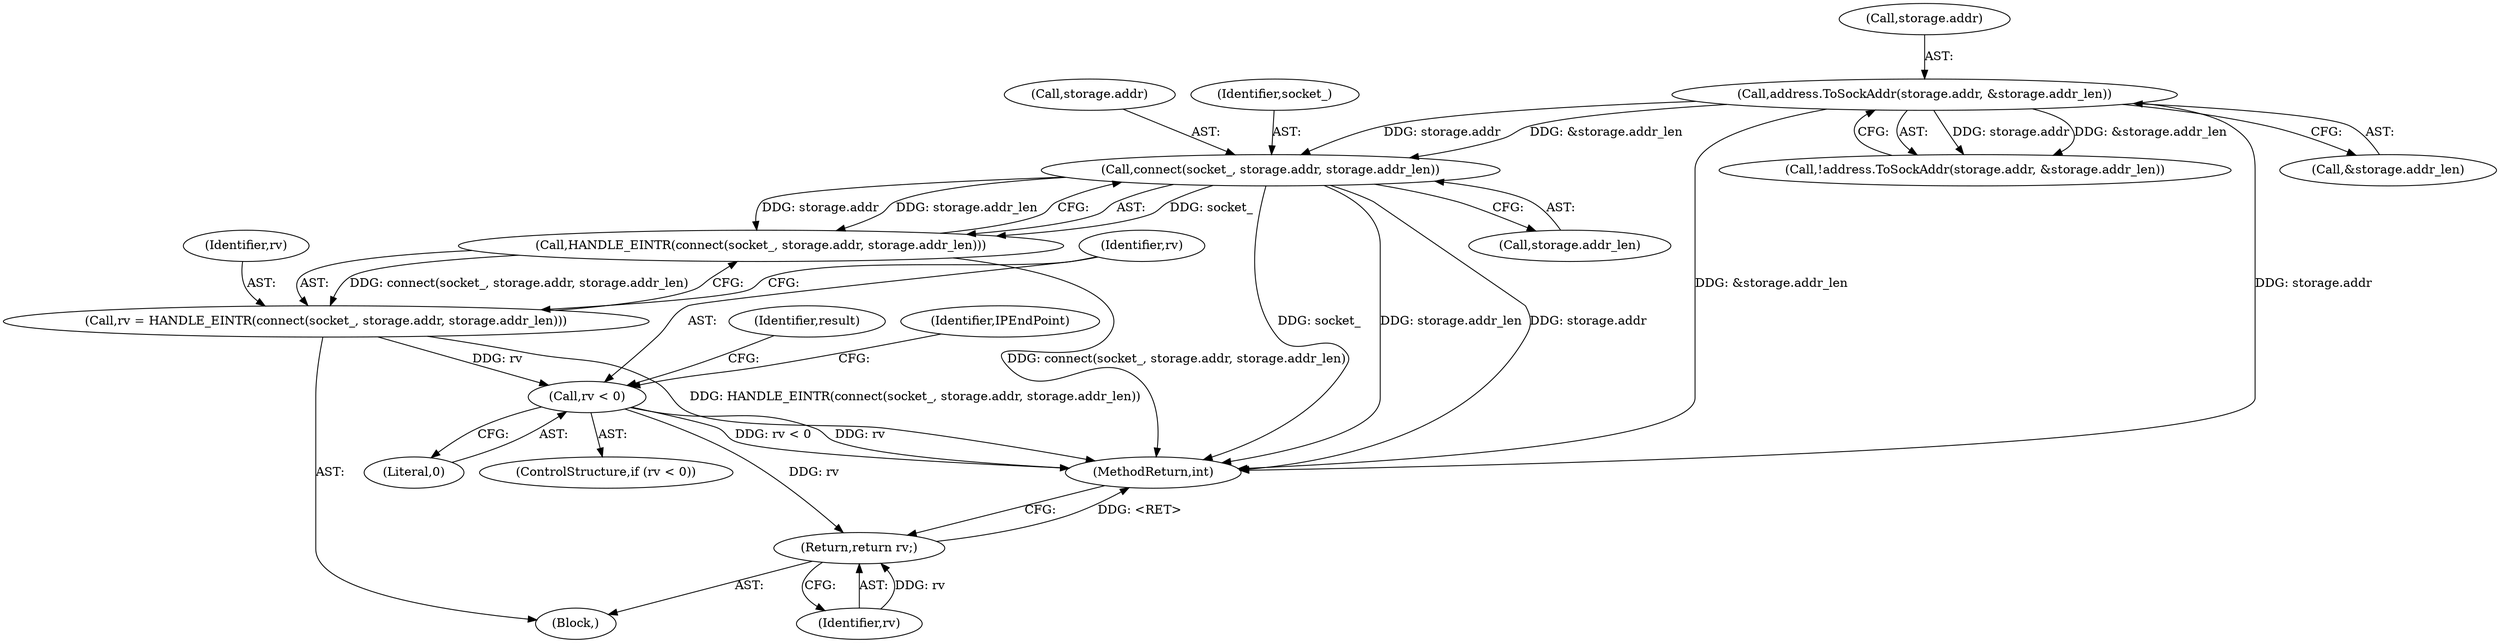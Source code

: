 digraph "0_Chrome_e68fafe04d29810cebe8d25554863b0cae4c1356_0@API" {
"1000175" [label="(Call,connect(socket_, storage.addr, storage.addr_len))"];
"1000160" [label="(Call,address.ToSockAddr(storage.addr, &storage.addr_len))"];
"1000174" [label="(Call,HANDLE_EINTR(connect(socket_, storage.addr, storage.addr_len)))"];
"1000172" [label="(Call,rv = HANDLE_EINTR(connect(socket_, storage.addr, storage.addr_len)))"];
"1000184" [label="(Call,rv < 0)"];
"1000199" [label="(Return,return rv;)"];
"1000186" [label="(Literal,0)"];
"1000161" [label="(Call,storage.addr)"];
"1000200" [label="(Identifier,rv)"];
"1000159" [label="(Call,!address.ToSockAddr(storage.addr, &storage.addr_len))"];
"1000185" [label="(Identifier,rv)"];
"1000164" [label="(Call,&storage.addr_len)"];
"1000160" [label="(Call,address.ToSockAddr(storage.addr, &storage.addr_len))"];
"1000174" [label="(Call,HANDLE_EINTR(connect(socket_, storage.addr, storage.addr_len)))"];
"1000199" [label="(Return,return rv;)"];
"1000184" [label="(Call,rv < 0)"];
"1000190" [label="(Identifier,result)"];
"1000180" [label="(Call,storage.addr_len)"];
"1000177" [label="(Call,storage.addr)"];
"1000176" [label="(Identifier,socket_)"];
"1000198" [label="(Identifier,IPEndPoint)"];
"1000173" [label="(Identifier,rv)"];
"1000172" [label="(Call,rv = HANDLE_EINTR(connect(socket_, storage.addr, storage.addr_len)))"];
"1000102" [label="(Block,)"];
"1000175" [label="(Call,connect(socket_, storage.addr, storage.addr_len))"];
"1000201" [label="(MethodReturn,int)"];
"1000183" [label="(ControlStructure,if (rv < 0))"];
"1000175" -> "1000174"  [label="AST: "];
"1000175" -> "1000180"  [label="CFG: "];
"1000176" -> "1000175"  [label="AST: "];
"1000177" -> "1000175"  [label="AST: "];
"1000180" -> "1000175"  [label="AST: "];
"1000174" -> "1000175"  [label="CFG: "];
"1000175" -> "1000201"  [label="DDG: socket_"];
"1000175" -> "1000201"  [label="DDG: storage.addr_len"];
"1000175" -> "1000201"  [label="DDG: storage.addr"];
"1000175" -> "1000174"  [label="DDG: socket_"];
"1000175" -> "1000174"  [label="DDG: storage.addr"];
"1000175" -> "1000174"  [label="DDG: storage.addr_len"];
"1000160" -> "1000175"  [label="DDG: storage.addr"];
"1000160" -> "1000175"  [label="DDG: &storage.addr_len"];
"1000160" -> "1000159"  [label="AST: "];
"1000160" -> "1000164"  [label="CFG: "];
"1000161" -> "1000160"  [label="AST: "];
"1000164" -> "1000160"  [label="AST: "];
"1000159" -> "1000160"  [label="CFG: "];
"1000160" -> "1000201"  [label="DDG: &storage.addr_len"];
"1000160" -> "1000201"  [label="DDG: storage.addr"];
"1000160" -> "1000159"  [label="DDG: storage.addr"];
"1000160" -> "1000159"  [label="DDG: &storage.addr_len"];
"1000174" -> "1000172"  [label="AST: "];
"1000172" -> "1000174"  [label="CFG: "];
"1000174" -> "1000201"  [label="DDG: connect(socket_, storage.addr, storage.addr_len)"];
"1000174" -> "1000172"  [label="DDG: connect(socket_, storage.addr, storage.addr_len)"];
"1000172" -> "1000102"  [label="AST: "];
"1000173" -> "1000172"  [label="AST: "];
"1000185" -> "1000172"  [label="CFG: "];
"1000172" -> "1000201"  [label="DDG: HANDLE_EINTR(connect(socket_, storage.addr, storage.addr_len))"];
"1000172" -> "1000184"  [label="DDG: rv"];
"1000184" -> "1000183"  [label="AST: "];
"1000184" -> "1000186"  [label="CFG: "];
"1000185" -> "1000184"  [label="AST: "];
"1000186" -> "1000184"  [label="AST: "];
"1000190" -> "1000184"  [label="CFG: "];
"1000198" -> "1000184"  [label="CFG: "];
"1000184" -> "1000201"  [label="DDG: rv"];
"1000184" -> "1000201"  [label="DDG: rv < 0"];
"1000184" -> "1000199"  [label="DDG: rv"];
"1000199" -> "1000102"  [label="AST: "];
"1000199" -> "1000200"  [label="CFG: "];
"1000200" -> "1000199"  [label="AST: "];
"1000201" -> "1000199"  [label="CFG: "];
"1000199" -> "1000201"  [label="DDG: <RET>"];
"1000200" -> "1000199"  [label="DDG: rv"];
}
